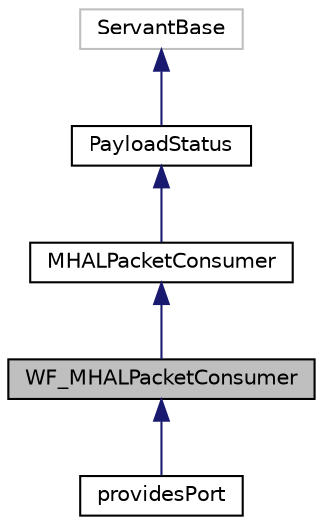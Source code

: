 digraph "WF_MHALPacketConsumer"
{
 // INTERACTIVE_SVG=YES
  edge [fontname="Helvetica",fontsize="10",labelfontname="Helvetica",labelfontsize="10"];
  node [fontname="Helvetica",fontsize="10",shape=record];
  Node1 [label="WF_MHALPacketConsumer",height=0.2,width=0.4,color="black", fillcolor="grey75", style="filled", fontcolor="black"];
  Node2 -> Node1 [dir="back",color="midnightblue",fontsize="10",style="solid",fontname="Helvetica"];
  Node2 [label="MHALPacketConsumer",height=0.2,width=0.4,color="black", fillcolor="white", style="filled",URL="$class_p_o_a___m_h_a_l_1_1_m_h_a_l_packet_consumer.html"];
  Node3 -> Node2 [dir="back",color="midnightblue",fontsize="10",style="solid",fontname="Helvetica"];
  Node3 [label="PayloadStatus",height=0.2,width=0.4,color="black", fillcolor="white", style="filled",URL="$class_p_o_a___packet_1_1_payload_status.html"];
  Node4 -> Node3 [dir="back",color="midnightblue",fontsize="10",style="solid",fontname="Helvetica"];
  Node4 [label="ServantBase",height=0.2,width=0.4,color="grey75", fillcolor="white", style="filled"];
  Node1 -> Node5 [dir="back",color="midnightblue",fontsize="10",style="solid",fontname="Helvetica"];
  Node5 [label="providesPort",height=0.2,width=0.4,color="black", fillcolor="white", style="filled",URL="$class_m_h_a_l___w_f_1_1provides_port.html"];
}
